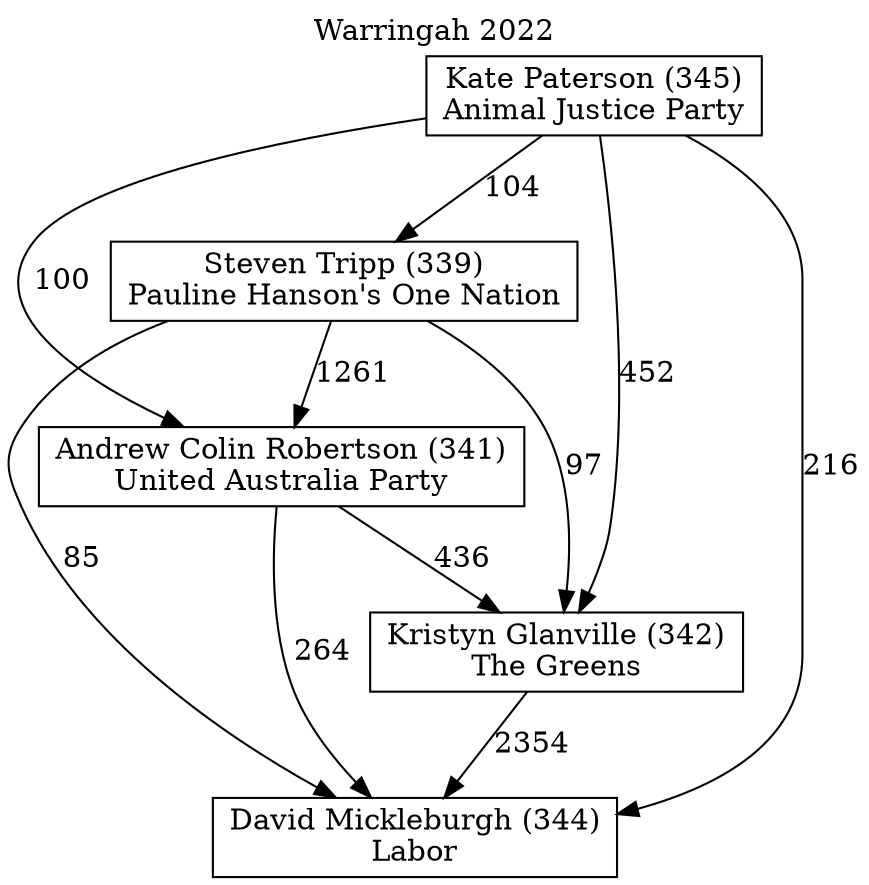 // House preference flow
digraph "David Mickleburgh (344)_Warringah_2022" {
	graph [label="Warringah 2022" labelloc=t mclimit=10]
	node [shape=box]
	"David Mickleburgh (344)" [label="David Mickleburgh (344)
Labor"]
	"Kristyn Glanville (342)" [label="Kristyn Glanville (342)
The Greens"]
	"Andrew Colin Robertson (341)" [label="Andrew Colin Robertson (341)
United Australia Party"]
	"Steven Tripp (339)" [label="Steven Tripp (339)
Pauline Hanson's One Nation"]
	"Kate Paterson (345)" [label="Kate Paterson (345)
Animal Justice Party"]
	"Kristyn Glanville (342)" -> "David Mickleburgh (344)" [label=2354]
	"Andrew Colin Robertson (341)" -> "Kristyn Glanville (342)" [label=436]
	"Steven Tripp (339)" -> "Andrew Colin Robertson (341)" [label=1261]
	"Kate Paterson (345)" -> "Steven Tripp (339)" [label=104]
	"Andrew Colin Robertson (341)" -> "David Mickleburgh (344)" [label=264]
	"Steven Tripp (339)" -> "David Mickleburgh (344)" [label=85]
	"Kate Paterson (345)" -> "David Mickleburgh (344)" [label=216]
	"Kate Paterson (345)" -> "Andrew Colin Robertson (341)" [label=100]
	"Steven Tripp (339)" -> "Kristyn Glanville (342)" [label=97]
	"Kate Paterson (345)" -> "Kristyn Glanville (342)" [label=452]
}
